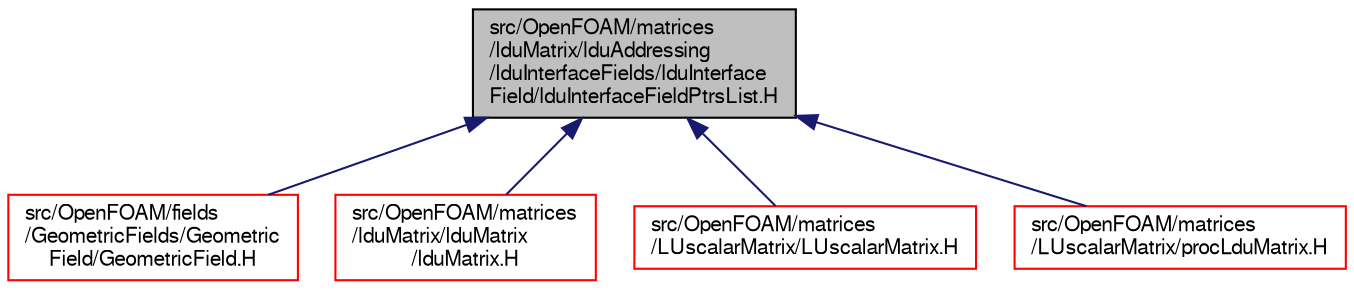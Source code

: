 digraph "src/OpenFOAM/matrices/lduMatrix/lduAddressing/lduInterfaceFields/lduInterfaceField/lduInterfaceFieldPtrsList.H"
{
  bgcolor="transparent";
  edge [fontname="FreeSans",fontsize="10",labelfontname="FreeSans",labelfontsize="10"];
  node [fontname="FreeSans",fontsize="10",shape=record];
  Node105 [label="src/OpenFOAM/matrices\l/lduMatrix/lduAddressing\l/lduInterfaceFields/lduInterface\lField/lduInterfaceFieldPtrsList.H",height=0.2,width=0.4,color="black", fillcolor="grey75", style="filled", fontcolor="black"];
  Node105 -> Node106 [dir="back",color="midnightblue",fontsize="10",style="solid",fontname="FreeSans"];
  Node106 [label="src/OpenFOAM/fields\l/GeometricFields/Geometric\lField/GeometricField.H",height=0.2,width=0.4,color="red",URL="$a09809.html"];
  Node105 -> Node1809 [dir="back",color="midnightblue",fontsize="10",style="solid",fontname="FreeSans"];
  Node1809 [label="src/OpenFOAM/matrices\l/lduMatrix/lduMatrix\l/lduMatrix.H",height=0.2,width=0.4,color="red",URL="$a10694.html"];
  Node105 -> Node1882 [dir="back",color="midnightblue",fontsize="10",style="solid",fontname="FreeSans"];
  Node1882 [label="src/OpenFOAM/matrices\l/LUscalarMatrix/LUscalarMatrix.H",height=0.2,width=0.4,color="red",URL="$a10985.html"];
  Node105 -> Node1884 [dir="back",color="midnightblue",fontsize="10",style="solid",fontname="FreeSans"];
  Node1884 [label="src/OpenFOAM/matrices\l/LUscalarMatrix/procLduMatrix.H",height=0.2,width=0.4,color="red",URL="$a11000.html"];
}
